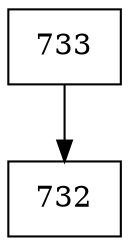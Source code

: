 digraph G {
  node [shape=record];
  node0 [label="{733}"];
  node0 -> node1;
  node1 [label="{732}"];
}
